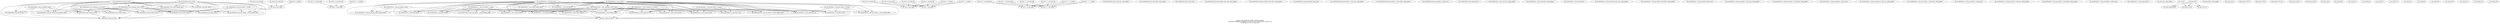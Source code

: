 strict digraph "urgency order" {
RL_test0_count_do_count [shape=ellipse];
RL_test0_0_get_input [shape=ellipse];
RL_test0_0_do_first_flit [shape=ellipse];
RL_test0_0_do_next_flit [shape=ellipse];
RL_test0_1_0_arbiter [shape=ellipse];
RL_test0_1_0_get_input [shape=ellipse];
RL_test0_1_0_do_first_flit [shape=ellipse];
RL_test0_1_0_do_next_flit [shape=ellipse];
RL_test0_1_1_0_arbiter [shape=ellipse];
RL_test1_count_do_count [shape=ellipse];
RL_test1_0_get_input [shape=ellipse];
RL_test1_0_do_first_flit [shape=ellipse];
RL_test1_0_do_next_flit [shape=ellipse];
RL_test1_1_get_input [shape=ellipse];
RL_test1_1_do_first_flit [shape=ellipse];
RL_test1_1_do_next_flit [shape=ellipse];
RL_test1_1_0_arbiter [shape=ellipse];
RL_test1_1_1_arbiter [shape=ellipse];
RL_test1_1_0_get_input [shape=ellipse];
RL_test1_1_0_do_first_flit [shape=ellipse];
RL_test1_1_0_do_next_flit [shape=ellipse];
RL_test1_1_1_get_input [shape=ellipse];
RL_test1_1_1_do_first_flit [shape=ellipse];
RL_test1_1_1_do_next_flit [shape=ellipse];
RL_test1_1_1_0_arbiter [shape=ellipse];
RL_test1_1_1_1_arbiter [shape=ellipse];
RL_resultGetters_fsm_start_reg__dreg_update [shape=ellipse];
RL_resultGetters_fsm_state_handle_abort [shape=ellipse];
RL_resultGetters_fsm_state_fired__dreg_update [shape=ellipse];
RL_resultGetters_fsm_state_every [shape=ellipse];
RL_resultGetters_fsm_par_blocks_start_reg__dreg_update [shape=ellipse];
RL_resultGetters_fsm_par_blocks_state_handle_abort [shape=ellipse];
RL_resultGetters_fsm_par_blocks_state_fired__dreg_update [shape=ellipse];
RL_resultGetters_fsm_par_blocks_state_every [shape=ellipse];
RL_resultGetters_fsm_par_blocks_restart [shape=ellipse];
RL_resultGetters_fsm_par_blocks_1_start_reg__dreg_update [shape=ellipse];
RL_resultGetters_fsm_par_blocks_1_state_handle_abort [shape=ellipse];
RL_resultGetters_fsm_par_blocks_1_state_fired__dreg_update [shape=ellipse];
RL_resultGetters_fsm_par_blocks_1_state_every [shape=ellipse];
RL_resultGetters_fsm_par_blocks_1_restart [shape=ellipse];
RL_resultGetters_fsm_restart [shape=ellipse];
RL_resultGetters_fsm_action_l149c9 [shape=ellipse];
RL_resultGetters_fsm_action_l153c9 [shape=ellipse];
RL_resultGetters_fsm_action_l137c9 [shape=ellipse];
RL_resultGetters_fsm_action_l143c9 [shape=ellipse];
RL_resultGetters_fsm_actionpar_start_l135c27 [shape=ellipse];
RL_resultGetters_fsm_action_l92c16 [shape=ellipse];
RL_resultGetters_fsm_actionpar_run_l135c27 [shape=ellipse];
RL_resultGetters_fsm_idle_l90c22 [shape=ellipse];
RL_resultGetters_fsm_idle_l148c5 [shape=ellipse];
RL_resultGetters_fsm_idle_l136c5 [shape=ellipse];
RL_resultGetters_fsm_fsm_start [shape=ellipse];
RL_resultGetters_1_fsm_start_reg__dreg_update [shape=ellipse];
RL_resultGetters_1_fsm_state_handle_abort [shape=ellipse];
RL_resultGetters_1_fsm_state_fired__dreg_update [shape=ellipse];
RL_resultGetters_1_fsm_state_every [shape=ellipse];
RL_resultGetters_1_fsm_par_blocks_start_reg__dreg_update [shape=ellipse];
RL_resultGetters_1_fsm_par_blocks_state_handle_abort [shape=ellipse];
RL_resultGetters_1_fsm_par_blocks_state_fired__dreg_update [shape=ellipse];
RL_resultGetters_1_fsm_par_blocks_state_every [shape=ellipse];
RL_resultGetters_1_fsm_par_blocks_restart [shape=ellipse];
RL_resultGetters_1_fsm_par_blocks_1_start_reg__dreg_update [shape=ellipse];
RL_resultGetters_1_fsm_par_blocks_1_state_handle_abort [shape=ellipse];
RL_resultGetters_1_fsm_par_blocks_1_state_fired__dreg_update [shape=ellipse];
RL_resultGetters_1_fsm_par_blocks_1_state_every [shape=ellipse];
RL_resultGetters_1_fsm_par_blocks_1_restart [shape=ellipse];
RL_resultGetters_1_fsm_par_blocks_2_start_reg__dreg_update [shape=ellipse];
RL_resultGetters_1_fsm_par_blocks_2_state_handle_abort [shape=ellipse];
RL_resultGetters_1_fsm_par_blocks_2_state_fired__dreg_update [shape=ellipse];
RL_resultGetters_1_fsm_par_blocks_2_state_every [shape=ellipse];
RL_resultGetters_1_fsm_par_blocks_2_restart [shape=ellipse];
RL_resultGetters_1_fsm_par_blocks_3_start_reg__dreg_update [shape=ellipse];
RL_resultGetters_1_fsm_par_blocks_3_state_handle_abort [shape=ellipse];
RL_resultGetters_1_fsm_par_blocks_3_state_fired__dreg_update [shape=ellipse];
RL_resultGetters_1_fsm_par_blocks_3_state_every [shape=ellipse];
RL_resultGetters_1_fsm_par_blocks_3_restart [shape=ellipse];
RL_resultGetters_1_fsm_restart [shape=ellipse];
RL_resultGetters_1_fsm_action_l224c9 [shape=ellipse];
RL_resultGetters_1_fsm_action_l229c9 [shape=ellipse];
RL_resultGetters_1_fsm_action_l211c9 [shape=ellipse];
RL_resultGetters_1_fsm_action_l217c9 [shape=ellipse];
RL_resultGetters_1_fsm_action_l199c9 [shape=ellipse];
RL_resultGetters_1_fsm_action_l204c9 [shape=ellipse];
RL_resultGetters_1_fsm_action_l186c9 [shape=ellipse];
RL_resultGetters_1_fsm_action_l192c9 [shape=ellipse];
RL_resultGetters_1_fsm_actionpar_start_l184c27 [shape=ellipse];
RL_resultGetters_1_fsm_action_l92c16 [shape=ellipse];
RL_resultGetters_1_fsm_actionpar_run_l184c27 [shape=ellipse];
RL_resultGetters_1_fsm_idle_l90c22 [shape=ellipse];
RL_resultGetters_1_fsm_idle_l223c5 [shape=ellipse];
RL_resultGetters_1_fsm_idle_l210c5 [shape=ellipse];
RL_resultGetters_1_fsm_idle_l198c5 [shape=ellipse];
RL_resultGetters_1_fsm_idle_l185c5 [shape=ellipse];
RL_resultGetters_1_fsm_fsm_start [shape=ellipse];
RL_start_reg__dreg_update [shape=ellipse];
RL_state_handle_abort [shape=ellipse];
RL_state_fired__dreg_update [shape=ellipse];
RL_state_every [shape=ellipse];
RL_restart [shape=ellipse];
RL_action_l132c9 [shape=ellipse];
RL_action_l119c13 [shape=ellipse];
RL_action_l120c9 [shape=ellipse];
RL_action_l119c13_1 [shape=ellipse];
RL_action_l120c9_1 [shape=ellipse];
RL_action_l134c9 [shape=ellipse];
RL_idle_l131c15 [shape=ellipse];
RL_fsm_start [shape=ellipse];
RL_auto_start [shape=ellipse];
RL_auto_finish [shape=ellipse];
__me_check_41 [shape=ellipse];
__me_check_43 [shape=ellipse];
__me_check_77 [shape=ellipse];
__me_check_79 [shape=ellipse];
__me_check_81 [shape=ellipse];
__me_check_83 [shape=ellipse];
__me_check_99 [shape=ellipse];
__me_check_100 [shape=ellipse];
__me_check_101 [shape=ellipse];
__me_check_102 [shape=ellipse];
__me_check_103 [shape=ellipse];
RL_resultGetters_fsm_action_l137c9->RL_test0_count_do_count;
RL_resultGetters_fsm_actionpar_start_l135c27->RL_resultGetters_fsm_action_l149c9;
RL_resultGetters_fsm_actionpar_start_l135c27->RL_resultGetters_fsm_action_l153c9;
RL_resultGetters_fsm_actionpar_start_l135c27->RL_resultGetters_fsm_action_l137c9;
RL_resultGetters_fsm_actionpar_start_l135c27->RL_resultGetters_fsm_action_l143c9;
RL_resultGetters_fsm_actionpar_start_l135c27->RL_test0_count_do_count;
RL_resultGetters_fsm_actionpar_start_l135c27->RL_resultGetters_fsm_par_blocks_state_handle_abort;
RL_resultGetters_fsm_actionpar_start_l135c27->RL_resultGetters_fsm_par_blocks_1_state_handle_abort;
RL_resultGetters_fsm_actionpar_start_l135c27->RL_resultGetters_fsm_idle_l148c5;
RL_resultGetters_fsm_actionpar_start_l135c27->RL_resultGetters_fsm_idle_l136c5;
RL_resultGetters_1_fsm_action_l211c9->RL_test1_count_do_count;
RL_resultGetters_1_fsm_action_l186c9->RL_test1_count_do_count;
RL_resultGetters_1_fsm_actionpar_start_l184c27->RL_resultGetters_1_fsm_action_l224c9;
RL_resultGetters_1_fsm_actionpar_start_l184c27->RL_resultGetters_1_fsm_action_l229c9;
RL_resultGetters_1_fsm_actionpar_start_l184c27->RL_resultGetters_1_fsm_action_l211c9;
RL_resultGetters_1_fsm_actionpar_start_l184c27->RL_resultGetters_1_fsm_action_l217c9;
RL_resultGetters_1_fsm_actionpar_start_l184c27->RL_resultGetters_1_fsm_action_l199c9;
RL_resultGetters_1_fsm_actionpar_start_l184c27->RL_resultGetters_1_fsm_action_l204c9;
RL_resultGetters_1_fsm_actionpar_start_l184c27->RL_resultGetters_1_fsm_action_l186c9;
RL_resultGetters_1_fsm_actionpar_start_l184c27->RL_resultGetters_1_fsm_action_l192c9;
RL_resultGetters_1_fsm_actionpar_start_l184c27->RL_test1_count_do_count;
RL_resultGetters_1_fsm_actionpar_start_l184c27->RL_resultGetters_1_fsm_par_blocks_state_handle_abort;
RL_resultGetters_1_fsm_actionpar_start_l184c27->RL_resultGetters_1_fsm_par_blocks_1_state_handle_abort;
RL_resultGetters_1_fsm_actionpar_start_l184c27->RL_resultGetters_1_fsm_par_blocks_2_state_handle_abort;
RL_resultGetters_1_fsm_actionpar_start_l184c27->RL_resultGetters_1_fsm_par_blocks_3_state_handle_abort;
RL_resultGetters_1_fsm_actionpar_start_l184c27->RL_resultGetters_1_fsm_idle_l223c5;
RL_resultGetters_1_fsm_actionpar_start_l184c27->RL_resultGetters_1_fsm_idle_l210c5;
RL_resultGetters_1_fsm_actionpar_start_l184c27->RL_resultGetters_1_fsm_idle_l198c5;
RL_resultGetters_1_fsm_actionpar_start_l184c27->RL_resultGetters_1_fsm_idle_l185c5;
RL_test0_0_do_first_flit->RL_test0_0_get_input;
RL_test0_0_do_next_flit->RL_test0_0_get_input;
RL_test0_1_0_arbiter->RL_test0_0_get_input;
RL_test0_1_0_do_first_flit->RL_test0_1_0_get_input;
RL_test0_1_0_do_next_flit->RL_test0_1_0_get_input;
RL_test0_1_1_0_arbiter->RL_test0_1_0_get_input;
RL_test1_0_do_first_flit->RL_test1_0_get_input;
RL_test1_0_do_first_flit->RL_test1_1_get_input;
RL_test1_0_do_next_flit->RL_test1_0_get_input;
RL_test1_0_do_next_flit->RL_test1_1_get_input;
RL_test1_1_do_first_flit->RL_test1_0_get_input;
RL_test1_1_do_first_flit->RL_test1_1_get_input;
RL_test1_1_do_next_flit->RL_test1_0_get_input;
RL_test1_1_do_next_flit->RL_test1_1_get_input;
RL_test1_1_0_arbiter->RL_test1_0_get_input;
RL_test1_1_0_arbiter->RL_test1_1_get_input;
RL_test1_1_1_arbiter->RL_test1_0_get_input;
RL_test1_1_1_arbiter->RL_test1_1_get_input;
RL_test1_1_0_do_first_flit->RL_test1_1_0_get_input;
RL_test1_1_0_do_first_flit->RL_test1_1_1_get_input;
RL_test1_1_0_do_next_flit->RL_test1_1_0_get_input;
RL_test1_1_0_do_next_flit->RL_test1_1_1_get_input;
RL_test1_1_1_do_first_flit->RL_test1_1_0_get_input;
RL_test1_1_1_do_first_flit->RL_test1_1_1_get_input;
RL_test1_1_1_do_next_flit->RL_test1_1_0_get_input;
RL_test1_1_1_do_next_flit->RL_test1_1_1_get_input;
RL_test1_1_1_0_arbiter->RL_test1_1_0_get_input;
RL_test1_1_1_0_arbiter->RL_test1_1_1_get_input;
RL_test1_1_1_1_arbiter->RL_test1_1_0_get_input;
RL_test1_1_1_1_arbiter->RL_test1_1_1_get_input;
RL_resultGetters_fsm_par_blocks_restart->RL_resultGetters_fsm_action_l137c9;
RL_resultGetters_fsm_par_blocks_restart->RL_test0_count_do_count;
RL_resultGetters_fsm_par_blocks_restart->RL_resultGetters_fsm_par_blocks_state_handle_abort;
RL_resultGetters_fsm_par_blocks_restart->RL_resultGetters_fsm_idle_l136c5;
RL_resultGetters_fsm_par_blocks_1_restart->RL_resultGetters_fsm_action_l149c9;
RL_resultGetters_fsm_par_blocks_1_restart->RL_resultGetters_fsm_par_blocks_1_state_handle_abort;
RL_resultGetters_fsm_par_blocks_1_restart->RL_resultGetters_fsm_idle_l148c5;
RL_resultGetters_fsm_restart->RL_resultGetters_fsm_action_l149c9;
RL_resultGetters_fsm_restart->RL_resultGetters_fsm_action_l153c9;
RL_resultGetters_fsm_restart->RL_resultGetters_fsm_action_l137c9;
RL_resultGetters_fsm_restart->RL_resultGetters_fsm_action_l143c9;
RL_resultGetters_fsm_restart->RL_resultGetters_fsm_actionpar_start_l135c27;
RL_resultGetters_fsm_restart->RL_test0_count_do_count;
RL_resultGetters_fsm_restart->RL_resultGetters_fsm_state_handle_abort;
RL_resultGetters_fsm_restart->RL_resultGetters_fsm_par_blocks_state_handle_abort;
RL_resultGetters_fsm_restart->RL_resultGetters_fsm_par_blocks_1_state_handle_abort;
RL_resultGetters_fsm_restart->RL_resultGetters_fsm_idle_l90c22;
RL_resultGetters_fsm_restart->RL_resultGetters_fsm_idle_l148c5;
RL_resultGetters_fsm_restart->RL_resultGetters_fsm_idle_l136c5;
RL_resultGetters_fsm_actionpar_run_l135c27->RL_resultGetters_fsm_action_l149c9;
RL_resultGetters_fsm_actionpar_run_l135c27->RL_resultGetters_fsm_action_l153c9;
RL_resultGetters_fsm_actionpar_run_l135c27->RL_resultGetters_fsm_action_l137c9;
RL_resultGetters_fsm_actionpar_run_l135c27->RL_resultGetters_fsm_action_l143c9;
RL_resultGetters_fsm_actionpar_run_l135c27->RL_test0_count_do_count;
RL_resultGetters_fsm_fsm_start->RL_resultGetters_fsm_action_l149c9;
RL_resultGetters_fsm_fsm_start->RL_resultGetters_fsm_action_l153c9;
RL_resultGetters_fsm_fsm_start->RL_resultGetters_fsm_action_l137c9;
RL_resultGetters_fsm_fsm_start->RL_resultGetters_fsm_action_l143c9;
RL_resultGetters_fsm_fsm_start->RL_resultGetters_fsm_actionpar_start_l135c27;
RL_resultGetters_fsm_fsm_start->RL_test0_count_do_count;
RL_resultGetters_fsm_fsm_start->RL_resultGetters_fsm_state_handle_abort;
RL_resultGetters_fsm_fsm_start->RL_resultGetters_fsm_par_blocks_state_handle_abort;
RL_resultGetters_fsm_fsm_start->RL_resultGetters_fsm_par_blocks_1_state_handle_abort;
RL_resultGetters_fsm_fsm_start->RL_resultGetters_fsm_idle_l90c22;
RL_resultGetters_fsm_fsm_start->RL_resultGetters_fsm_idle_l148c5;
RL_resultGetters_fsm_fsm_start->RL_resultGetters_fsm_idle_l136c5;
RL_resultGetters_1_fsm_par_blocks_restart->RL_resultGetters_1_fsm_action_l186c9;
RL_resultGetters_1_fsm_par_blocks_restart->RL_test1_count_do_count;
RL_resultGetters_1_fsm_par_blocks_restart->RL_resultGetters_1_fsm_par_blocks_state_handle_abort;
RL_resultGetters_1_fsm_par_blocks_restart->RL_resultGetters_1_fsm_idle_l185c5;
RL_resultGetters_1_fsm_par_blocks_1_restart->RL_resultGetters_1_fsm_action_l199c9;
RL_resultGetters_1_fsm_par_blocks_1_restart->RL_resultGetters_1_fsm_par_blocks_1_state_handle_abort;
RL_resultGetters_1_fsm_par_blocks_1_restart->RL_resultGetters_1_fsm_idle_l198c5;
RL_resultGetters_1_fsm_par_blocks_2_restart->RL_resultGetters_1_fsm_action_l211c9;
RL_resultGetters_1_fsm_par_blocks_2_restart->RL_test1_count_do_count;
RL_resultGetters_1_fsm_par_blocks_2_restart->RL_resultGetters_1_fsm_par_blocks_2_state_handle_abort;
RL_resultGetters_1_fsm_par_blocks_2_restart->RL_resultGetters_1_fsm_idle_l210c5;
RL_resultGetters_1_fsm_par_blocks_3_restart->RL_resultGetters_1_fsm_action_l224c9;
RL_resultGetters_1_fsm_par_blocks_3_restart->RL_resultGetters_1_fsm_par_blocks_3_state_handle_abort;
RL_resultGetters_1_fsm_par_blocks_3_restart->RL_resultGetters_1_fsm_idle_l223c5;
RL_resultGetters_1_fsm_restart->RL_resultGetters_1_fsm_action_l224c9;
RL_resultGetters_1_fsm_restart->RL_resultGetters_1_fsm_action_l229c9;
RL_resultGetters_1_fsm_restart->RL_resultGetters_1_fsm_action_l211c9;
RL_resultGetters_1_fsm_restart->RL_resultGetters_1_fsm_action_l217c9;
RL_resultGetters_1_fsm_restart->RL_resultGetters_1_fsm_action_l199c9;
RL_resultGetters_1_fsm_restart->RL_resultGetters_1_fsm_action_l204c9;
RL_resultGetters_1_fsm_restart->RL_resultGetters_1_fsm_action_l186c9;
RL_resultGetters_1_fsm_restart->RL_resultGetters_1_fsm_action_l192c9;
RL_resultGetters_1_fsm_restart->RL_resultGetters_1_fsm_actionpar_start_l184c27;
RL_resultGetters_1_fsm_restart->RL_test1_count_do_count;
RL_resultGetters_1_fsm_restart->RL_resultGetters_1_fsm_state_handle_abort;
RL_resultGetters_1_fsm_restart->RL_resultGetters_1_fsm_par_blocks_state_handle_abort;
RL_resultGetters_1_fsm_restart->RL_resultGetters_1_fsm_par_blocks_1_state_handle_abort;
RL_resultGetters_1_fsm_restart->RL_resultGetters_1_fsm_par_blocks_2_state_handle_abort;
RL_resultGetters_1_fsm_restart->RL_resultGetters_1_fsm_par_blocks_3_state_handle_abort;
RL_resultGetters_1_fsm_restart->RL_resultGetters_1_fsm_idle_l90c22;
RL_resultGetters_1_fsm_restart->RL_resultGetters_1_fsm_idle_l223c5;
RL_resultGetters_1_fsm_restart->RL_resultGetters_1_fsm_idle_l210c5;
RL_resultGetters_1_fsm_restart->RL_resultGetters_1_fsm_idle_l198c5;
RL_resultGetters_1_fsm_restart->RL_resultGetters_1_fsm_idle_l185c5;
RL_resultGetters_1_fsm_actionpar_run_l184c27->RL_resultGetters_1_fsm_action_l224c9;
RL_resultGetters_1_fsm_actionpar_run_l184c27->RL_resultGetters_1_fsm_action_l229c9;
RL_resultGetters_1_fsm_actionpar_run_l184c27->RL_resultGetters_1_fsm_action_l211c9;
RL_resultGetters_1_fsm_actionpar_run_l184c27->RL_resultGetters_1_fsm_action_l217c9;
RL_resultGetters_1_fsm_actionpar_run_l184c27->RL_resultGetters_1_fsm_action_l199c9;
RL_resultGetters_1_fsm_actionpar_run_l184c27->RL_resultGetters_1_fsm_action_l204c9;
RL_resultGetters_1_fsm_actionpar_run_l184c27->RL_resultGetters_1_fsm_action_l186c9;
RL_resultGetters_1_fsm_actionpar_run_l184c27->RL_resultGetters_1_fsm_action_l192c9;
RL_resultGetters_1_fsm_actionpar_run_l184c27->RL_test1_count_do_count;
RL_resultGetters_1_fsm_fsm_start->RL_resultGetters_1_fsm_action_l224c9;
RL_resultGetters_1_fsm_fsm_start->RL_resultGetters_1_fsm_action_l229c9;
RL_resultGetters_1_fsm_fsm_start->RL_resultGetters_1_fsm_action_l211c9;
RL_resultGetters_1_fsm_fsm_start->RL_resultGetters_1_fsm_action_l217c9;
RL_resultGetters_1_fsm_fsm_start->RL_resultGetters_1_fsm_action_l199c9;
RL_resultGetters_1_fsm_fsm_start->RL_resultGetters_1_fsm_action_l204c9;
RL_resultGetters_1_fsm_fsm_start->RL_resultGetters_1_fsm_action_l186c9;
RL_resultGetters_1_fsm_fsm_start->RL_resultGetters_1_fsm_action_l192c9;
RL_resultGetters_1_fsm_fsm_start->RL_resultGetters_1_fsm_actionpar_start_l184c27;
RL_resultGetters_1_fsm_fsm_start->RL_test1_count_do_count;
RL_resultGetters_1_fsm_fsm_start->RL_resultGetters_1_fsm_state_handle_abort;
RL_resultGetters_1_fsm_fsm_start->RL_resultGetters_1_fsm_par_blocks_state_handle_abort;
RL_resultGetters_1_fsm_fsm_start->RL_resultGetters_1_fsm_par_blocks_1_state_handle_abort;
RL_resultGetters_1_fsm_fsm_start->RL_resultGetters_1_fsm_par_blocks_2_state_handle_abort;
RL_resultGetters_1_fsm_fsm_start->RL_resultGetters_1_fsm_par_blocks_3_state_handle_abort;
RL_resultGetters_1_fsm_fsm_start->RL_resultGetters_1_fsm_idle_l90c22;
RL_resultGetters_1_fsm_fsm_start->RL_resultGetters_1_fsm_idle_l223c5;
RL_resultGetters_1_fsm_fsm_start->RL_resultGetters_1_fsm_idle_l210c5;
RL_resultGetters_1_fsm_fsm_start->RL_resultGetters_1_fsm_idle_l198c5;
RL_resultGetters_1_fsm_fsm_start->RL_resultGetters_1_fsm_idle_l185c5;
RL_restart->RL_action_l132c9;
RL_restart->RL_state_handle_abort;
RL_restart->RL_idle_l131c15;
RL_fsm_start->RL_action_l132c9;
RL_fsm_start->RL_state_handle_abort;
RL_fsm_start->RL_idle_l131c15;
label="Urgency order graph for module \"mkTestCrossBar\"\nGenerated by Bluespec Compiler, version 2014.07.A (build 34078, 2014-07-30)\nOn Thu Jan 22 11:57:37 EST 2015"
}
